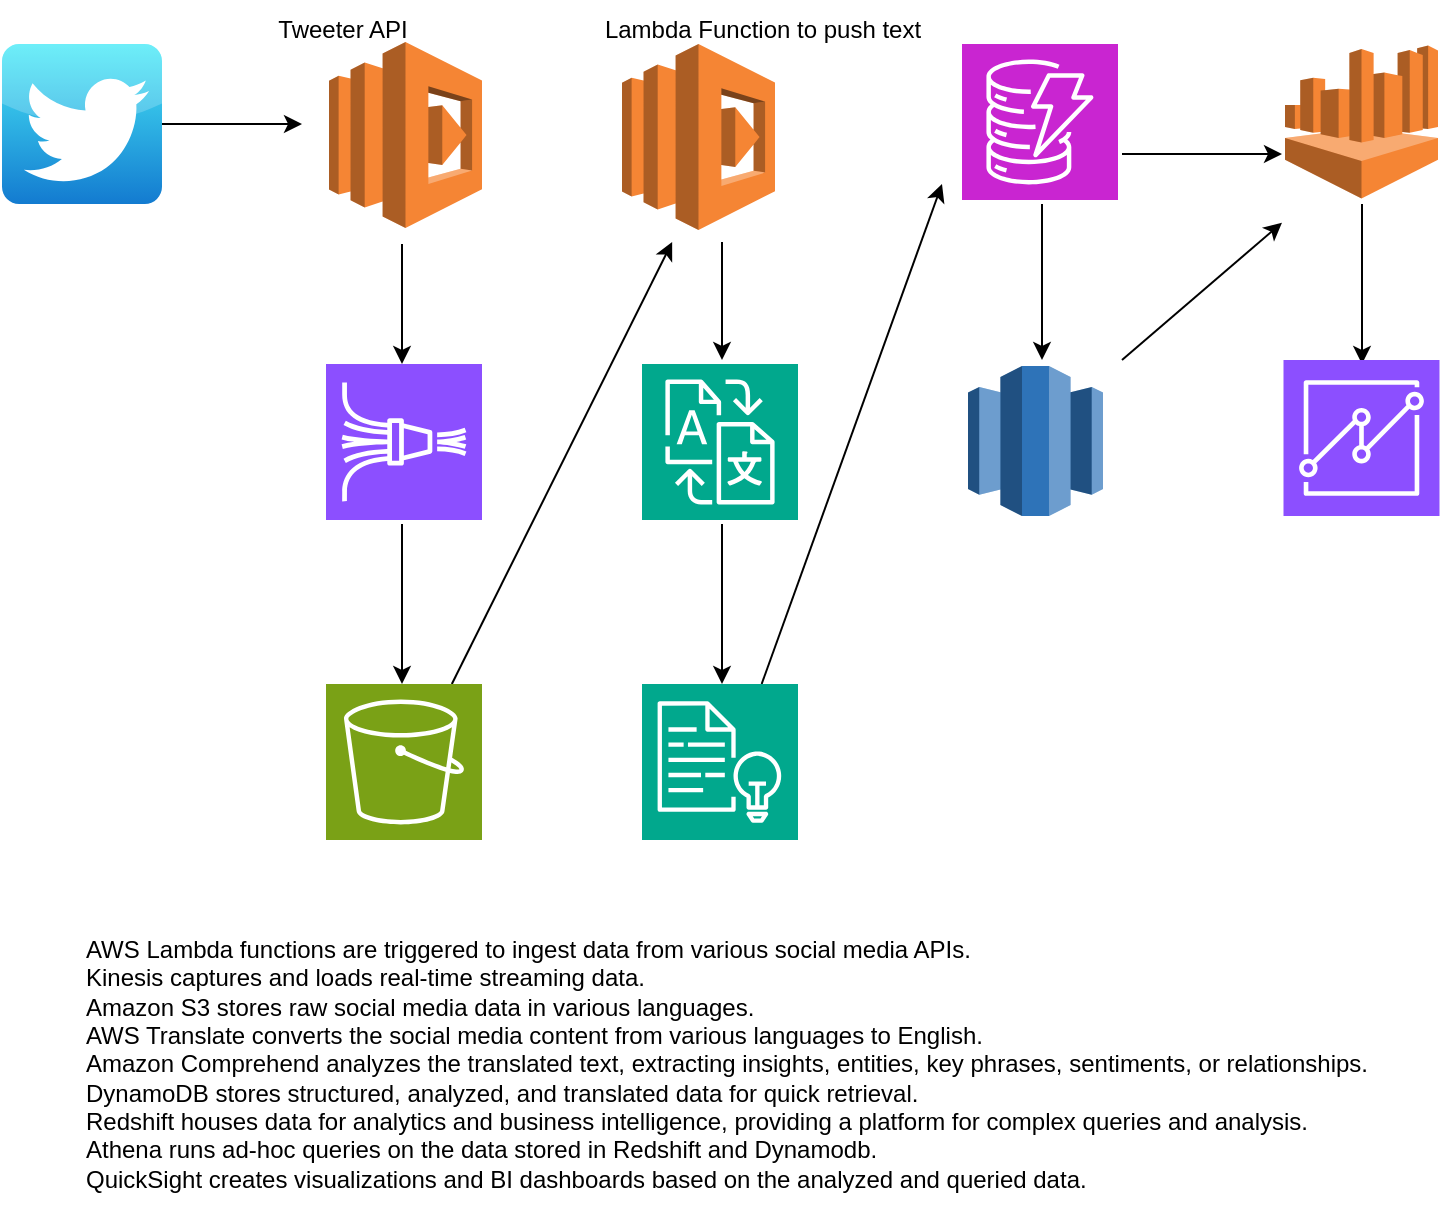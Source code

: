 <mxfile version="22.0.4" type="github" pages="2">
  <diagram name="Page-1" id="dyy4JHxhdrdSeSU1JlN6">
    <mxGraphModel dx="1050" dy="542" grid="1" gridSize="10" guides="1" tooltips="1" connect="1" arrows="1" fold="1" page="1" pageScale="1" pageWidth="850" pageHeight="1100" math="0" shadow="0">
      <root>
        <mxCell id="0" />
        <mxCell id="1" parent="0" />
        <mxCell id="KFL26OVG4pfI2ZvZVbae-63" style="edgeStyle=orthogonalEdgeStyle;rounded=0;orthogonalLoop=1;jettySize=auto;html=1;" edge="1" parent="1" source="KFL26OVG4pfI2ZvZVbae-1">
          <mxGeometry relative="1" as="geometry">
            <mxPoint x="190" y="80" as="targetPoint" />
          </mxGeometry>
        </mxCell>
        <mxCell id="KFL26OVG4pfI2ZvZVbae-1" value="" style="dashed=0;outlineConnect=0;html=1;align=center;labelPosition=center;verticalLabelPosition=bottom;verticalAlign=top;shape=mxgraph.webicons.twitter;fillColor=#49EAF7;gradientColor=#137BD0" vertex="1" parent="1">
          <mxGeometry x="40" y="40" width="80" height="80" as="geometry" />
        </mxCell>
        <mxCell id="KFL26OVG4pfI2ZvZVbae-57" style="edgeStyle=orthogonalEdgeStyle;rounded=0;orthogonalLoop=1;jettySize=auto;html=1;" edge="1" parent="1">
          <mxGeometry relative="1" as="geometry">
            <mxPoint x="560" y="150" as="sourcePoint" />
            <mxPoint x="560" y="198" as="targetPoint" />
            <Array as="points">
              <mxPoint x="560" y="120" />
              <mxPoint x="560" y="120" />
            </Array>
          </mxGeometry>
        </mxCell>
        <mxCell id="KFL26OVG4pfI2ZvZVbae-58" style="edgeStyle=orthogonalEdgeStyle;rounded=0;orthogonalLoop=1;jettySize=auto;html=1;" edge="1" parent="1">
          <mxGeometry relative="1" as="geometry">
            <mxPoint x="600" y="95" as="sourcePoint" />
            <mxPoint x="680" y="95" as="targetPoint" />
          </mxGeometry>
        </mxCell>
        <mxCell id="KFL26OVG4pfI2ZvZVbae-60" style="edgeStyle=orthogonalEdgeStyle;rounded=0;orthogonalLoop=1;jettySize=auto;html=1;" edge="1" parent="1">
          <mxGeometry relative="1" as="geometry">
            <mxPoint x="720" y="150" as="sourcePoint" />
            <mxPoint x="720" y="200" as="targetPoint" />
            <Array as="points">
              <mxPoint x="720" y="120" />
              <mxPoint x="720" y="120" />
            </Array>
          </mxGeometry>
        </mxCell>
        <mxCell id="KFL26OVG4pfI2ZvZVbae-54" style="edgeStyle=orthogonalEdgeStyle;rounded=0;orthogonalLoop=1;jettySize=auto;html=1;" edge="1" parent="1">
          <mxGeometry relative="1" as="geometry">
            <mxPoint x="400" y="139" as="sourcePoint" />
            <mxPoint x="400" y="198" as="targetPoint" />
          </mxGeometry>
        </mxCell>
        <mxCell id="KFL26OVG4pfI2ZvZVbae-50" value="" style="edgeStyle=orthogonalEdgeStyle;rounded=0;orthogonalLoop=1;jettySize=auto;html=1;" edge="1" parent="1">
          <mxGeometry relative="1" as="geometry">
            <mxPoint x="240" y="320" as="sourcePoint" />
            <mxPoint x="240" y="360" as="targetPoint" />
            <Array as="points">
              <mxPoint x="240" y="280" />
              <mxPoint x="240" y="280" />
            </Array>
          </mxGeometry>
        </mxCell>
        <mxCell id="KFL26OVG4pfI2ZvZVbae-55" style="edgeStyle=orthogonalEdgeStyle;rounded=0;orthogonalLoop=1;jettySize=auto;html=1;" edge="1" parent="1">
          <mxGeometry relative="1" as="geometry">
            <mxPoint x="400" y="308" as="sourcePoint" />
            <mxPoint x="400" y="360" as="targetPoint" />
            <Array as="points">
              <mxPoint x="400" y="280" />
              <mxPoint x="400" y="280" />
            </Array>
          </mxGeometry>
        </mxCell>
        <mxCell id="KFL26OVG4pfI2ZvZVbae-53" value="" style="endArrow=classic;html=1;rounded=0;" edge="1" parent="1">
          <mxGeometry width="50" height="50" relative="1" as="geometry">
            <mxPoint x="264.922" y="360" as="sourcePoint" />
            <mxPoint x="375.078" y="139" as="targetPoint" />
          </mxGeometry>
        </mxCell>
        <mxCell id="KFL26OVG4pfI2ZvZVbae-56" value="" style="endArrow=classic;html=1;rounded=0;" edge="1" parent="1">
          <mxGeometry width="50" height="50" relative="1" as="geometry">
            <mxPoint x="419.836" y="360" as="sourcePoint" />
            <mxPoint x="510" y="110" as="targetPoint" />
          </mxGeometry>
        </mxCell>
        <mxCell id="KFL26OVG4pfI2ZvZVbae-59" value="" style="endArrow=classic;html=1;rounded=0;" edge="1" parent="1">
          <mxGeometry width="50" height="50" relative="1" as="geometry">
            <mxPoint x="600" y="198" as="sourcePoint" />
            <mxPoint x="680" y="129.333" as="targetPoint" />
          </mxGeometry>
        </mxCell>
        <mxCell id="KFL26OVG4pfI2ZvZVbae-62" style="edgeStyle=orthogonalEdgeStyle;rounded=0;orthogonalLoop=1;jettySize=auto;html=1;" edge="1" parent="1">
          <mxGeometry relative="1" as="geometry">
            <mxPoint x="240" y="140" as="sourcePoint" />
            <mxPoint x="240" y="200" as="targetPoint" />
          </mxGeometry>
        </mxCell>
        <mxCell id="KFL26OVG4pfI2ZvZVbae-64" value="Tweeter API" style="text;html=1;align=center;verticalAlign=middle;resizable=0;points=[];autosize=1;strokeColor=none;fillColor=none;" vertex="1" parent="1">
          <mxGeometry x="165" y="18" width="90" height="30" as="geometry" />
        </mxCell>
        <mxCell id="KFL26OVG4pfI2ZvZVbae-65" value="Lambda Function to push text" style="text;html=1;align=center;verticalAlign=middle;resizable=0;points=[];autosize=1;strokeColor=none;fillColor=none;" vertex="1" parent="1">
          <mxGeometry x="330" y="18" width="180" height="30" as="geometry" />
        </mxCell>
        <mxCell id="KFL26OVG4pfI2ZvZVbae-66" value="&lt;div&gt;AWS Lambda functions are triggered to ingest data from various social media APIs.&lt;/div&gt;&lt;div&gt;Kinesis captures and loads real-time streaming data.&lt;/div&gt;&lt;div&gt;Amazon S3 stores raw social media data in various languages.&lt;/div&gt;&lt;div&gt;AWS Translate converts the social media content from various languages to English.&lt;/div&gt;&lt;div&gt;Amazon Comprehend analyzes the translated text, extracting insights, entities, key phrases, sentiments, or relationships.&lt;/div&gt;&lt;div&gt;DynamoDB stores structured, analyzed, and translated data for quick retrieval.&lt;/div&gt;&lt;div&gt;Redshift houses data for analytics and business intelligence, providing a platform for complex queries and analysis.&lt;/div&gt;&lt;div&gt;Athena runs ad-hoc queries on the data stored in Redshift and Dynamodb.&lt;/div&gt;&lt;div&gt;QuickSight creates visualizations and BI dashboards based on the analyzed and queried data.&lt;/div&gt;" style="text;html=1;align=left;verticalAlign=middle;resizable=0;points=[];autosize=1;" vertex="1" parent="1">
          <mxGeometry x="80" y="480" width="660" height="140" as="geometry" />
        </mxCell>
        <mxCell id="KFL26OVG4pfI2ZvZVbae-68" value="" style="outlineConnect=0;dashed=0;verticalLabelPosition=bottom;verticalAlign=top;align=center;html=1;shape=mxgraph.aws3.lambda;fillColor=#F58534;gradientColor=none;" vertex="1" parent="1">
          <mxGeometry x="203.5" y="39" width="76.5" height="93" as="geometry" />
        </mxCell>
        <mxCell id="KFL26OVG4pfI2ZvZVbae-69" value="" style="outlineConnect=0;dashed=0;verticalLabelPosition=bottom;verticalAlign=top;align=center;html=1;shape=mxgraph.aws3.lambda;fillColor=#F58534;gradientColor=none;" vertex="1" parent="1">
          <mxGeometry x="350" y="40" width="76.5" height="93" as="geometry" />
        </mxCell>
        <mxCell id="KFL26OVG4pfI2ZvZVbae-71" value="" style="sketch=0;points=[[0,0,0],[0.25,0,0],[0.5,0,0],[0.75,0,0],[1,0,0],[0,1,0],[0.25,1,0],[0.5,1,0],[0.75,1,0],[1,1,0],[0,0.25,0],[0,0.5,0],[0,0.75,0],[1,0.25,0],[1,0.5,0],[1,0.75,0]];outlineConnect=0;fontColor=#232F3E;fillColor=#8C4FFF;strokeColor=#ffffff;dashed=0;verticalLabelPosition=bottom;verticalAlign=top;align=center;html=1;fontSize=12;fontStyle=0;aspect=fixed;shape=mxgraph.aws4.resourceIcon;resIcon=mxgraph.aws4.kinesis_data_firehose;" vertex="1" parent="1">
          <mxGeometry x="202" y="200" width="78" height="78" as="geometry" />
        </mxCell>
        <mxCell id="KFL26OVG4pfI2ZvZVbae-72" value="" style="sketch=0;points=[[0,0,0],[0.25,0,0],[0.5,0,0],[0.75,0,0],[1,0,0],[0,1,0],[0.25,1,0],[0.5,1,0],[0.75,1,0],[1,1,0],[0,0.25,0],[0,0.5,0],[0,0.75,0],[1,0.25,0],[1,0.5,0],[1,0.75,0]];outlineConnect=0;fontColor=#232F3E;fillColor=#01A88D;strokeColor=#ffffff;dashed=0;verticalLabelPosition=bottom;verticalAlign=top;align=center;html=1;fontSize=12;fontStyle=0;aspect=fixed;shape=mxgraph.aws4.resourceIcon;resIcon=mxgraph.aws4.translate;" vertex="1" parent="1">
          <mxGeometry x="360" y="200" width="78" height="78" as="geometry" />
        </mxCell>
        <mxCell id="KFL26OVG4pfI2ZvZVbae-73" value="" style="sketch=0;points=[[0,0,0],[0.25,0,0],[0.5,0,0],[0.75,0,0],[1,0,0],[0,1,0],[0.25,1,0],[0.5,1,0],[0.75,1,0],[1,1,0],[0,0.25,0],[0,0.5,0],[0,0.75,0],[1,0.25,0],[1,0.5,0],[1,0.75,0]];outlineConnect=0;fontColor=#232F3E;fillColor=#7AA116;strokeColor=#ffffff;dashed=0;verticalLabelPosition=bottom;verticalAlign=top;align=center;html=1;fontSize=12;fontStyle=0;aspect=fixed;shape=mxgraph.aws4.resourceIcon;resIcon=mxgraph.aws4.s3;" vertex="1" parent="1">
          <mxGeometry x="202" y="360" width="78" height="78" as="geometry" />
        </mxCell>
        <mxCell id="KFL26OVG4pfI2ZvZVbae-74" value="" style="sketch=0;points=[[0,0,0],[0.25,0,0],[0.5,0,0],[0.75,0,0],[1,0,0],[0,1,0],[0.25,1,0],[0.5,1,0],[0.75,1,0],[1,1,0],[0,0.25,0],[0,0.5,0],[0,0.75,0],[1,0.25,0],[1,0.5,0],[1,0.75,0]];outlineConnect=0;fontColor=#232F3E;fillColor=#01A88D;strokeColor=#ffffff;dashed=0;verticalLabelPosition=bottom;verticalAlign=top;align=center;html=1;fontSize=12;fontStyle=0;aspect=fixed;shape=mxgraph.aws4.resourceIcon;resIcon=mxgraph.aws4.comprehend;" vertex="1" parent="1">
          <mxGeometry x="360" y="360" width="78" height="78" as="geometry" />
        </mxCell>
        <mxCell id="KFL26OVG4pfI2ZvZVbae-75" value="" style="sketch=0;points=[[0,0,0],[0.25,0,0],[0.5,0,0],[0.75,0,0],[1,0,0],[0,1,0],[0.25,1,0],[0.5,1,0],[0.75,1,0],[1,1,0],[0,0.25,0],[0,0.5,0],[0,0.75,0],[1,0.25,0],[1,0.5,0],[1,0.75,0]];outlineConnect=0;fontColor=#232F3E;fillColor=#C925D1;strokeColor=#ffffff;dashed=0;verticalLabelPosition=bottom;verticalAlign=top;align=center;html=1;fontSize=12;fontStyle=0;aspect=fixed;shape=mxgraph.aws4.resourceIcon;resIcon=mxgraph.aws4.dynamodb;" vertex="1" parent="1">
          <mxGeometry x="520" y="40" width="78" height="78" as="geometry" />
        </mxCell>
        <mxCell id="KFL26OVG4pfI2ZvZVbae-76" value="" style="outlineConnect=0;dashed=0;verticalLabelPosition=bottom;verticalAlign=top;align=center;html=1;shape=mxgraph.aws3.redshift;fillColor=#2E73B8;gradientColor=none;" vertex="1" parent="1">
          <mxGeometry x="523" y="201" width="67.5" height="75" as="geometry" />
        </mxCell>
        <mxCell id="KFL26OVG4pfI2ZvZVbae-77" value="" style="outlineConnect=0;dashed=0;verticalLabelPosition=bottom;verticalAlign=top;align=center;html=1;shape=mxgraph.aws3.athena;fillColor=#F58534;gradientColor=none;" vertex="1" parent="1">
          <mxGeometry x="681.5" y="40.75" width="76.5" height="76.5" as="geometry" />
        </mxCell>
        <mxCell id="KFL26OVG4pfI2ZvZVbae-78" value="" style="sketch=0;points=[[0,0,0],[0.25,0,0],[0.5,0,0],[0.75,0,0],[1,0,0],[0,1,0],[0.25,1,0],[0.5,1,0],[0.75,1,0],[1,1,0],[0,0.25,0],[0,0.5,0],[0,0.75,0],[1,0.25,0],[1,0.5,0],[1,0.75,0]];outlineConnect=0;fontColor=#232F3E;fillColor=#8C4FFF;strokeColor=#ffffff;dashed=0;verticalLabelPosition=bottom;verticalAlign=top;align=center;html=1;fontSize=12;fontStyle=0;aspect=fixed;shape=mxgraph.aws4.resourceIcon;resIcon=mxgraph.aws4.quicksight;" vertex="1" parent="1">
          <mxGeometry x="680.75" y="198" width="78" height="78" as="geometry" />
        </mxCell>
      </root>
    </mxGraphModel>
  </diagram>
  <diagram id="Gn0YkkGxw3hOle5kHsiX" name="Page-2">
    <mxGraphModel dx="1050" dy="542" grid="1" gridSize="10" guides="1" tooltips="1" connect="1" arrows="1" fold="1" page="1" pageScale="1" pageWidth="850" pageHeight="1100" math="0" shadow="0">
      <root>
        <mxCell id="0" />
        <mxCell id="1" parent="0" />
        <mxCell id="dlJonJOIYQVs02rO_roo-1" value="VPC" style="points=[[0,0],[0.25,0],[0.5,0],[0.75,0],[1,0],[1,0.25],[1,0.5],[1,0.75],[1,1],[0.75,1],[0.5,1],[0.25,1],[0,1],[0,0.75],[0,0.5],[0,0.25]];outlineConnect=0;gradientColor=none;html=1;whiteSpace=wrap;fontSize=12;fontStyle=0;container=1;pointerEvents=0;collapsible=0;recursiveResize=0;shape=mxgraph.aws4.group;grIcon=mxgraph.aws4.group_vpc;strokeColor=#248814;fillColor=none;verticalAlign=top;align=left;spacingLeft=30;fontColor=#AAB7B8;dashed=0;" vertex="1" parent="1">
          <mxGeometry x="120" y="40" width="620" height="470" as="geometry" />
        </mxCell>
        <mxCell id="dlJonJOIYQVs02rO_roo-2" value="Public subnet" style="points=[[0,0],[0.25,0],[0.5,0],[0.75,0],[1,0],[1,0.25],[1,0.5],[1,0.75],[1,1],[0.75,1],[0.5,1],[0.25,1],[0,1],[0,0.75],[0,0.5],[0,0.25]];outlineConnect=0;gradientColor=none;html=1;whiteSpace=wrap;fontSize=12;fontStyle=0;container=1;pointerEvents=0;collapsible=0;recursiveResize=0;shape=mxgraph.aws4.group;grIcon=mxgraph.aws4.group_security_group;grStroke=0;strokeColor=#248814;fillColor=#E9F3E6;verticalAlign=top;align=left;spacingLeft=30;fontColor=#248814;dashed=0;" vertex="1" parent="dlJonJOIYQVs02rO_roo-1">
          <mxGeometry x="40" y="40" width="238" height="190" as="geometry" />
        </mxCell>
        <mxCell id="j6cAY66JXv05WauicMvp-1" value="" style="sketch=0;points=[[0,0,0],[0.25,0,0],[0.5,0,0],[0.75,0,0],[1,0,0],[0,1,0],[0.25,1,0],[0.5,1,0],[0.75,1,0],[1,1,0],[0,0.25,0],[0,0.5,0],[0,0.75,0],[1,0.25,0],[1,0.5,0],[1,0.75,0]];outlineConnect=0;fontColor=#232F3E;fillColor=#8C4FFF;strokeColor=#ffffff;dashed=0;verticalLabelPosition=bottom;verticalAlign=top;align=center;html=1;fontSize=12;fontStyle=0;aspect=fixed;shape=mxgraph.aws4.resourceIcon;resIcon=mxgraph.aws4.quicksight;" vertex="1" parent="dlJonJOIYQVs02rO_roo-2">
          <mxGeometry x="10" y="60" width="78" height="78" as="geometry" />
        </mxCell>
        <mxCell id="j6cAY66JXv05WauicMvp-2" value="" style="sketch=0;outlineConnect=0;fontColor=#232F3E;gradientColor=none;fillColor=#8C4FFF;strokeColor=none;dashed=0;verticalLabelPosition=bottom;verticalAlign=top;align=center;html=1;fontSize=12;fontStyle=0;aspect=fixed;pointerEvents=1;shape=mxgraph.aws4.internet_gateway;" vertex="1" parent="dlJonJOIYQVs02rO_roo-2">
          <mxGeometry x="180" y="-20" width="58" height="58" as="geometry" />
        </mxCell>
        <mxCell id="j6cAY66JXv05WauicMvp-3" value="Private subnet" style="points=[[0,0],[0.25,0],[0.5,0],[0.75,0],[1,0],[1,0.25],[1,0.5],[1,0.75],[1,1],[0.75,1],[0.5,1],[0.25,1],[0,1],[0,0.75],[0,0.5],[0,0.25]];outlineConnect=0;gradientColor=none;html=1;whiteSpace=wrap;fontSize=12;fontStyle=0;container=1;pointerEvents=0;collapsible=0;recursiveResize=0;shape=mxgraph.aws4.group;grIcon=mxgraph.aws4.group_security_group;grStroke=0;strokeColor=#147EBA;fillColor=#E6F2F8;verticalAlign=top;align=left;spacingLeft=30;fontColor=#147EBA;dashed=0;" vertex="1" parent="dlJonJOIYQVs02rO_roo-1">
          <mxGeometry x="340" y="150" width="270" height="308" as="geometry" />
        </mxCell>
        <mxCell id="kAjKHIz08wbp_usK1Kqb-1" value="" style="outlineConnect=0;dashed=0;verticalLabelPosition=bottom;verticalAlign=top;align=center;html=1;shape=mxgraph.aws3.lambda;fillColor=#F58534;gradientColor=none;" vertex="1" parent="j6cAY66JXv05WauicMvp-3">
          <mxGeometry x="20" y="82" width="60" height="58" as="geometry" />
        </mxCell>
        <mxCell id="O6dhlo8bPjGapIVTkrzJ-1" value="" style="sketch=0;points=[[0,0,0],[0.25,0,0],[0.5,0,0],[0.75,0,0],[1,0,0],[0,1,0],[0.25,1,0],[0.5,1,0],[0.75,1,0],[1,1,0],[0,0.25,0],[0,0.5,0],[0,0.75,0],[1,0.25,0],[1,0.5,0],[1,0.75,0]];outlineConnect=0;fontColor=#232F3E;fillColor=#8C4FFF;strokeColor=#ffffff;dashed=0;verticalLabelPosition=bottom;verticalAlign=top;align=center;html=1;fontSize=12;fontStyle=0;aspect=fixed;shape=mxgraph.aws4.resourceIcon;resIcon=mxgraph.aws4.kinesis_data_firehose;" vertex="1" parent="j6cAY66JXv05WauicMvp-3">
          <mxGeometry x="20" y="192" width="53" height="53" as="geometry" />
        </mxCell>
        <mxCell id="LHOuztwLpcfB26XTIIQ9-1" value="" style="sketch=0;points=[[0,0,0],[0.25,0,0],[0.5,0,0],[0.75,0,0],[1,0,0],[0,1,0],[0.25,1,0],[0.5,1,0],[0.75,1,0],[1,1,0],[0,0.25,0],[0,0.5,0],[0,0.75,0],[1,0.25,0],[1,0.5,0],[1,0.75,0]];outlineConnect=0;fontColor=#232F3E;fillColor=#01A88D;strokeColor=#ffffff;dashed=0;verticalLabelPosition=bottom;verticalAlign=top;align=center;html=1;fontSize=12;fontStyle=0;aspect=fixed;shape=mxgraph.aws4.resourceIcon;resIcon=mxgraph.aws4.translate;" vertex="1" parent="j6cAY66JXv05WauicMvp-3">
          <mxGeometry x="170" y="82" width="48" height="48" as="geometry" />
        </mxCell>
        <mxCell id="LHOuztwLpcfB26XTIIQ9-2" value="" style="sketch=0;points=[[0,0,0],[0.25,0,0],[0.5,0,0],[0.75,0,0],[1,0,0],[0,1,0],[0.25,1,0],[0.5,1,0],[0.75,1,0],[1,1,0],[0,0.25,0],[0,0.5,0],[0,0.75,0],[1,0.25,0],[1,0.5,0],[1,0.75,0]];outlineConnect=0;fontColor=#232F3E;fillColor=#01A88D;strokeColor=#ffffff;dashed=0;verticalLabelPosition=bottom;verticalAlign=top;align=center;html=1;fontSize=12;fontStyle=0;aspect=fixed;shape=mxgraph.aws4.resourceIcon;resIcon=mxgraph.aws4.comprehend;" vertex="1" parent="j6cAY66JXv05WauicMvp-3">
          <mxGeometry x="169" y="192" width="50" height="50" as="geometry" />
        </mxCell>
        <mxCell id="AUZwEldknDSbHVVDA_z7-2" value="Private subnet" style="points=[[0,0],[0.25,0],[0.5,0],[0.75,0],[1,0],[1,0.25],[1,0.5],[1,0.75],[1,1],[0.75,1],[0.5,1],[0.25,1],[0,1],[0,0.75],[0,0.5],[0,0.25]];outlineConnect=0;gradientColor=none;html=1;whiteSpace=wrap;fontSize=12;fontStyle=0;container=1;pointerEvents=0;collapsible=0;recursiveResize=0;shape=mxgraph.aws4.group;grIcon=mxgraph.aws4.group_security_group;grStroke=0;strokeColor=#147EBA;fillColor=#E6F2F8;verticalAlign=top;align=left;spacingLeft=30;fontColor=#147EBA;dashed=0;" vertex="1" parent="dlJonJOIYQVs02rO_roo-1">
          <mxGeometry x="40" y="260" width="260" height="190" as="geometry" />
        </mxCell>
        <mxCell id="AUZwEldknDSbHVVDA_z7-1" value="" style="sketch=0;points=[[0,0,0],[0.25,0,0],[0.5,0,0],[0.75,0,0],[1,0,0],[0,1,0],[0.25,1,0],[0.5,1,0],[0.75,1,0],[1,1,0],[0,0.25,0],[0,0.5,0],[0,0.75,0],[1,0.25,0],[1,0.5,0],[1,0.75,0]];outlineConnect=0;fontColor=#232F3E;fillColor=#C925D1;strokeColor=#ffffff;dashed=0;verticalLabelPosition=bottom;verticalAlign=top;align=center;html=1;fontSize=12;fontStyle=0;aspect=fixed;shape=mxgraph.aws4.resourceIcon;resIcon=mxgraph.aws4.dynamodb;" vertex="1" parent="AUZwEldknDSbHVVDA_z7-2">
          <mxGeometry x="180" y="109" width="51" height="51" as="geometry" />
        </mxCell>
        <mxCell id="TQWsoxG1ehj7gt_kssdV-1" value="" style="sketch=0;points=[[0,0,0],[0.25,0,0],[0.5,0,0],[0.75,0,0],[1,0,0],[0,1,0],[0.25,1,0],[0.5,1,0],[0.75,1,0],[1,1,0],[0,0.25,0],[0,0.5,0],[0,0.75,0],[1,0.25,0],[1,0.5,0],[1,0.75,0]];outlineConnect=0;fontColor=#232F3E;fillColor=#7AA116;strokeColor=#ffffff;dashed=0;verticalLabelPosition=bottom;verticalAlign=top;align=center;html=1;fontSize=12;fontStyle=0;aspect=fixed;shape=mxgraph.aws4.resourceIcon;resIcon=mxgraph.aws4.s3;" vertex="1" parent="AUZwEldknDSbHVVDA_z7-2">
          <mxGeometry x="20" y="104" width="53" height="53" as="geometry" />
        </mxCell>
        <mxCell id="TQWsoxG1ehj7gt_kssdV-3" value="" style="outlineConnect=0;dashed=0;verticalLabelPosition=bottom;verticalAlign=top;align=center;html=1;shape=mxgraph.aws3.redshift;fillColor=#2E73B8;gradientColor=none;" vertex="1" parent="AUZwEldknDSbHVVDA_z7-2">
          <mxGeometry x="110" y="29" width="53.75" height="51" as="geometry" />
        </mxCell>
      </root>
    </mxGraphModel>
  </diagram>
</mxfile>
